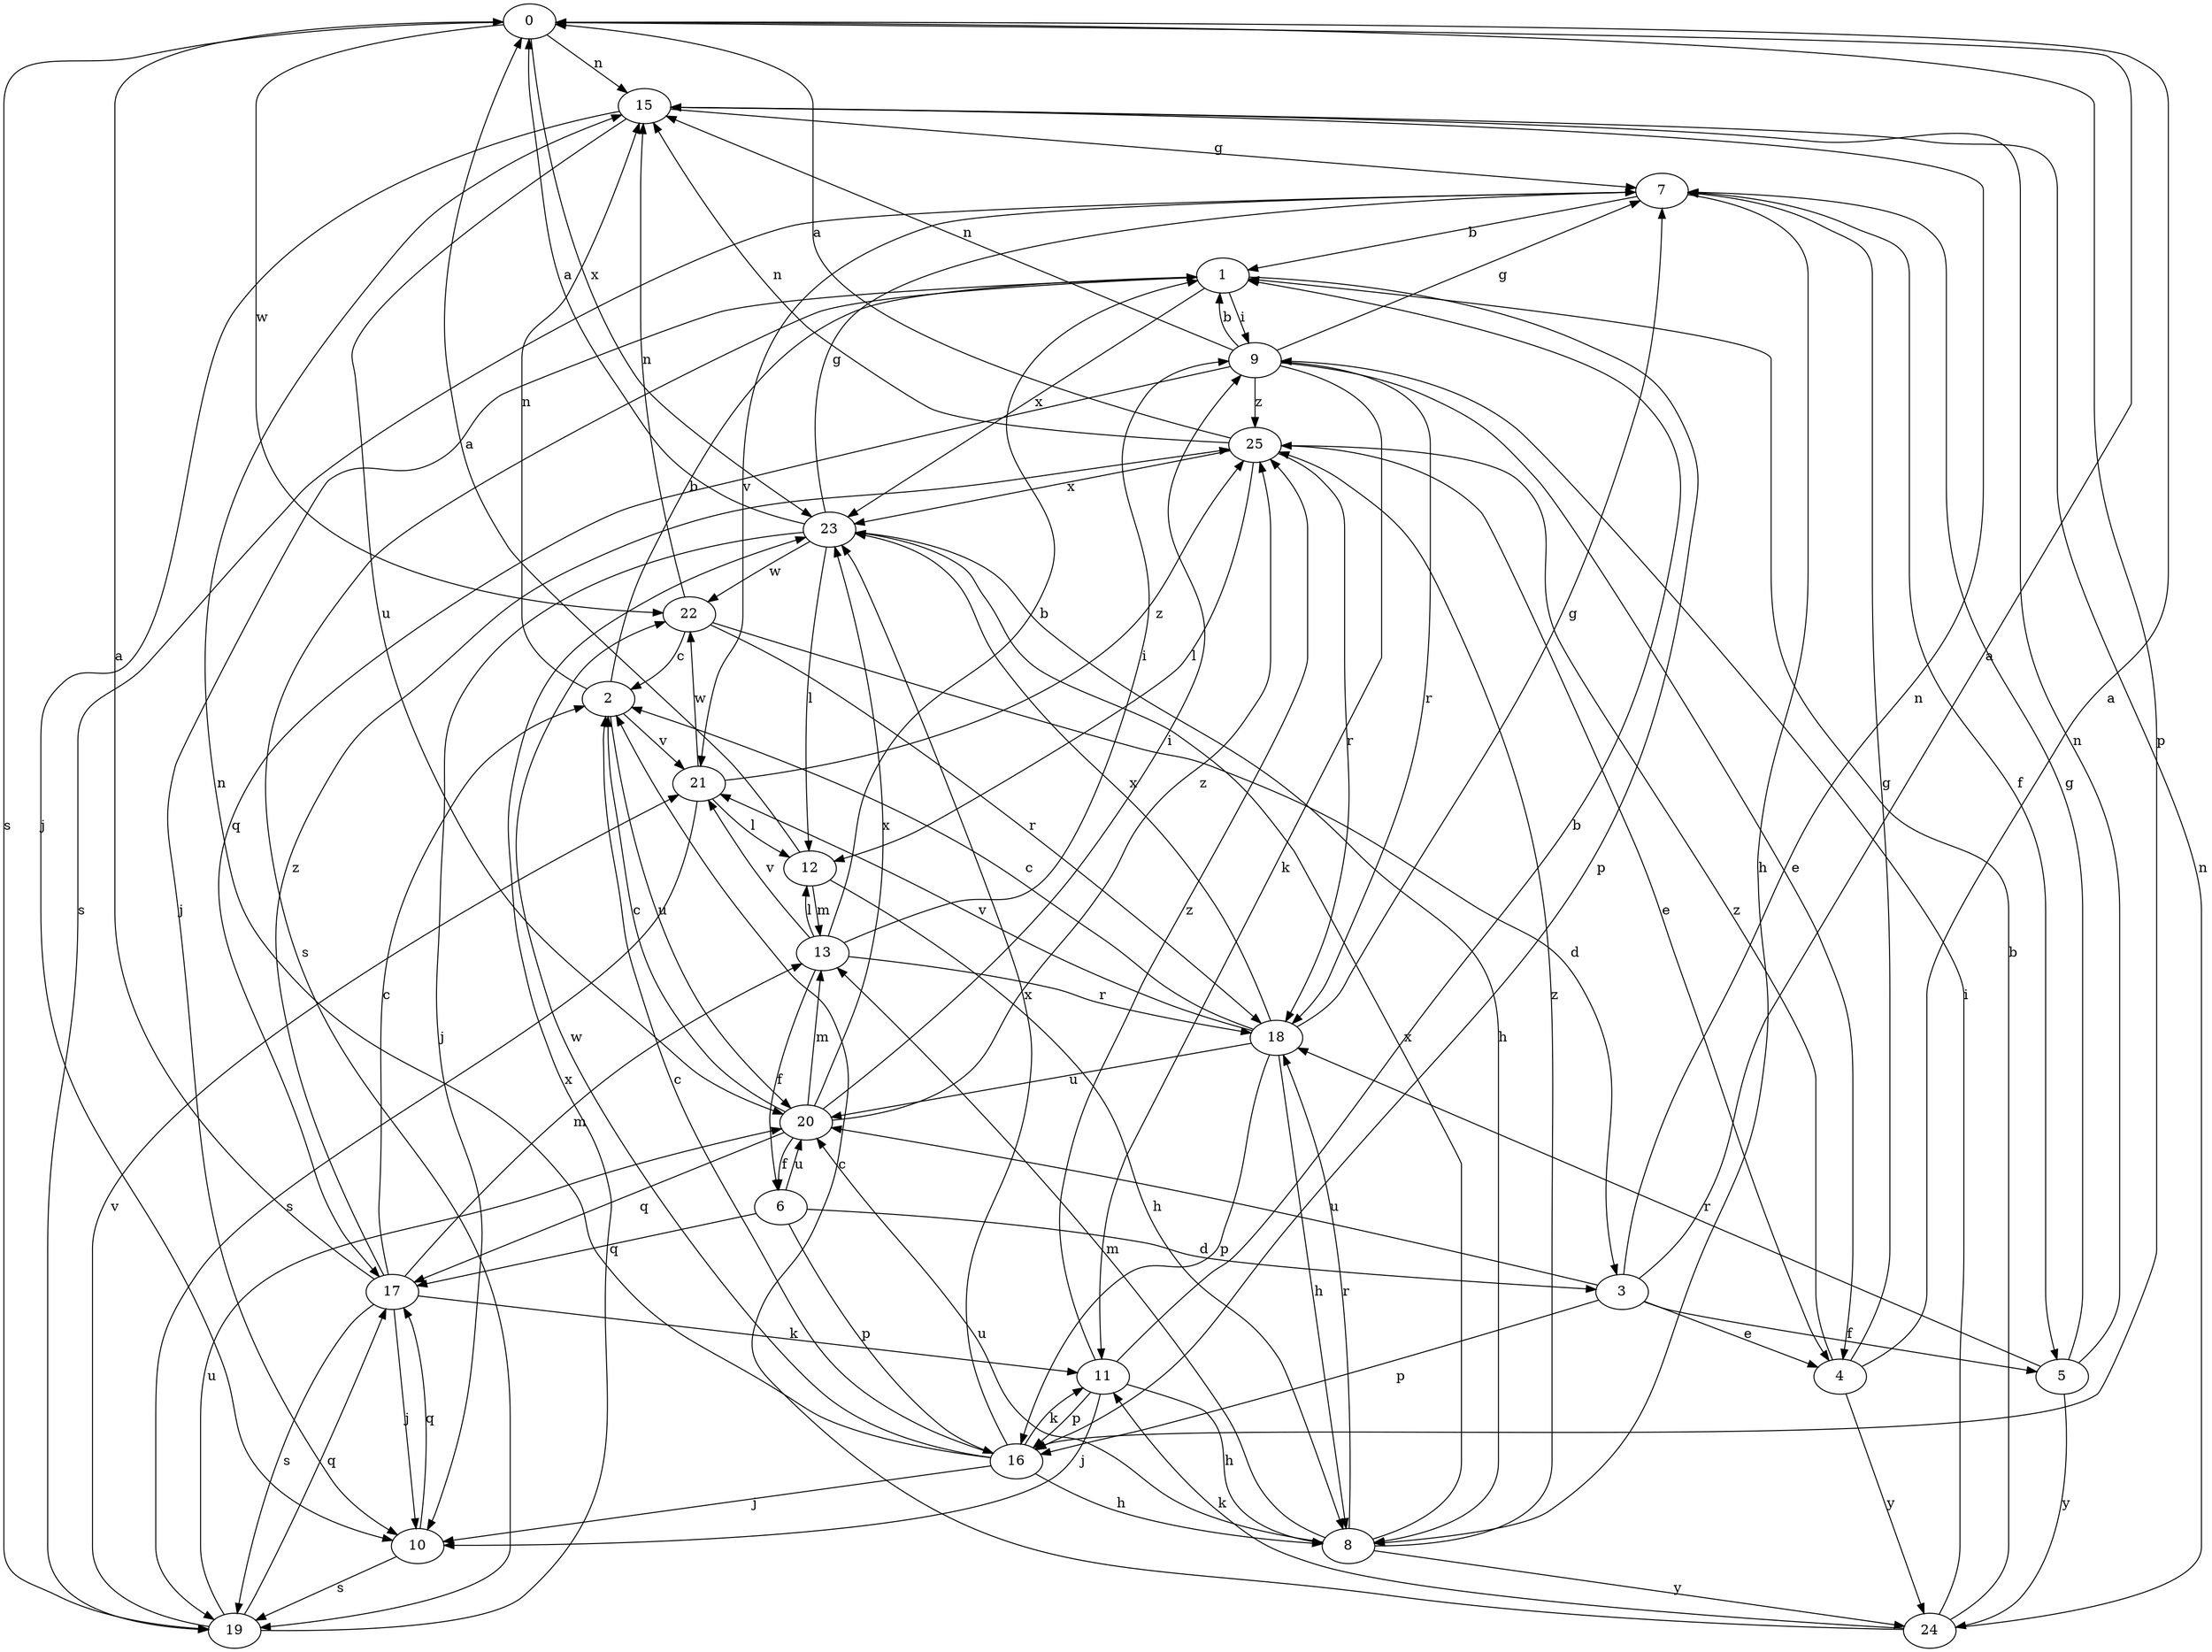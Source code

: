 strict digraph  {
0;
1;
2;
3;
4;
5;
6;
7;
8;
9;
10;
11;
12;
13;
15;
16;
17;
18;
19;
20;
21;
22;
23;
24;
25;
0 -> 15  [label=n];
0 -> 16  [label=p];
0 -> 19  [label=s];
0 -> 22  [label=w];
0 -> 23  [label=x];
1 -> 9  [label=i];
1 -> 10  [label=j];
1 -> 16  [label=p];
1 -> 19  [label=s];
1 -> 23  [label=x];
2 -> 1  [label=b];
2 -> 15  [label=n];
2 -> 20  [label=u];
2 -> 21  [label=v];
3 -> 0  [label=a];
3 -> 4  [label=e];
3 -> 5  [label=f];
3 -> 15  [label=n];
3 -> 16  [label=p];
3 -> 20  [label=u];
4 -> 0  [label=a];
4 -> 7  [label=g];
4 -> 24  [label=y];
4 -> 25  [label=z];
5 -> 7  [label=g];
5 -> 15  [label=n];
5 -> 18  [label=r];
5 -> 24  [label=y];
6 -> 3  [label=d];
6 -> 16  [label=p];
6 -> 17  [label=q];
6 -> 20  [label=u];
7 -> 1  [label=b];
7 -> 5  [label=f];
7 -> 8  [label=h];
7 -> 19  [label=s];
7 -> 21  [label=v];
8 -> 13  [label=m];
8 -> 18  [label=r];
8 -> 20  [label=u];
8 -> 23  [label=x];
8 -> 24  [label=y];
8 -> 25  [label=z];
9 -> 1  [label=b];
9 -> 4  [label=e];
9 -> 7  [label=g];
9 -> 11  [label=k];
9 -> 15  [label=n];
9 -> 17  [label=q];
9 -> 18  [label=r];
9 -> 25  [label=z];
10 -> 17  [label=q];
10 -> 19  [label=s];
11 -> 1  [label=b];
11 -> 8  [label=h];
11 -> 10  [label=j];
11 -> 16  [label=p];
11 -> 25  [label=z];
12 -> 0  [label=a];
12 -> 8  [label=h];
12 -> 13  [label=m];
13 -> 1  [label=b];
13 -> 6  [label=f];
13 -> 9  [label=i];
13 -> 12  [label=l];
13 -> 18  [label=r];
13 -> 21  [label=v];
15 -> 7  [label=g];
15 -> 10  [label=j];
15 -> 20  [label=u];
16 -> 2  [label=c];
16 -> 8  [label=h];
16 -> 10  [label=j];
16 -> 11  [label=k];
16 -> 15  [label=n];
16 -> 22  [label=w];
16 -> 23  [label=x];
17 -> 0  [label=a];
17 -> 2  [label=c];
17 -> 10  [label=j];
17 -> 11  [label=k];
17 -> 13  [label=m];
17 -> 19  [label=s];
17 -> 25  [label=z];
18 -> 2  [label=c];
18 -> 7  [label=g];
18 -> 8  [label=h];
18 -> 16  [label=p];
18 -> 20  [label=u];
18 -> 21  [label=v];
18 -> 23  [label=x];
19 -> 17  [label=q];
19 -> 20  [label=u];
19 -> 21  [label=v];
19 -> 23  [label=x];
20 -> 2  [label=c];
20 -> 6  [label=f];
20 -> 9  [label=i];
20 -> 13  [label=m];
20 -> 17  [label=q];
20 -> 23  [label=x];
20 -> 25  [label=z];
21 -> 12  [label=l];
21 -> 19  [label=s];
21 -> 22  [label=w];
21 -> 25  [label=z];
22 -> 2  [label=c];
22 -> 3  [label=d];
22 -> 15  [label=n];
22 -> 18  [label=r];
23 -> 0  [label=a];
23 -> 7  [label=g];
23 -> 8  [label=h];
23 -> 10  [label=j];
23 -> 12  [label=l];
23 -> 22  [label=w];
24 -> 1  [label=b];
24 -> 2  [label=c];
24 -> 9  [label=i];
24 -> 11  [label=k];
24 -> 15  [label=n];
25 -> 0  [label=a];
25 -> 4  [label=e];
25 -> 12  [label=l];
25 -> 15  [label=n];
25 -> 18  [label=r];
25 -> 23  [label=x];
}
